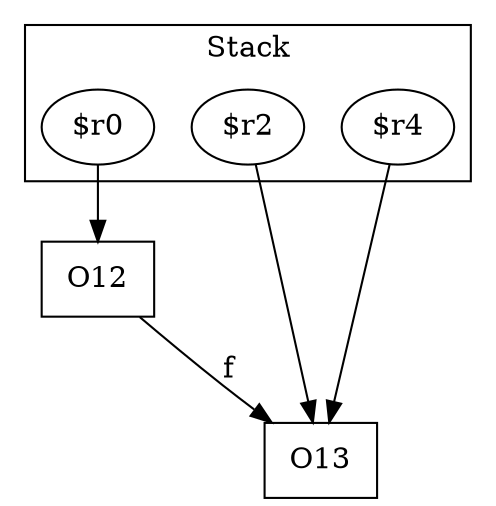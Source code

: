 digraph sample {
  rankDir="LR";
  subgraph cluster_0 {
    label="Stack"
    "$r0"; "$r2"; "$r4"; 
  }
  "$r0" -> { O12[shape=box]};
  "$r2" -> { O13[shape=box]};
  "$r4" -> { O13[shape=box]};
  O12 -> O13[label="f", weight="0.2"]
}
